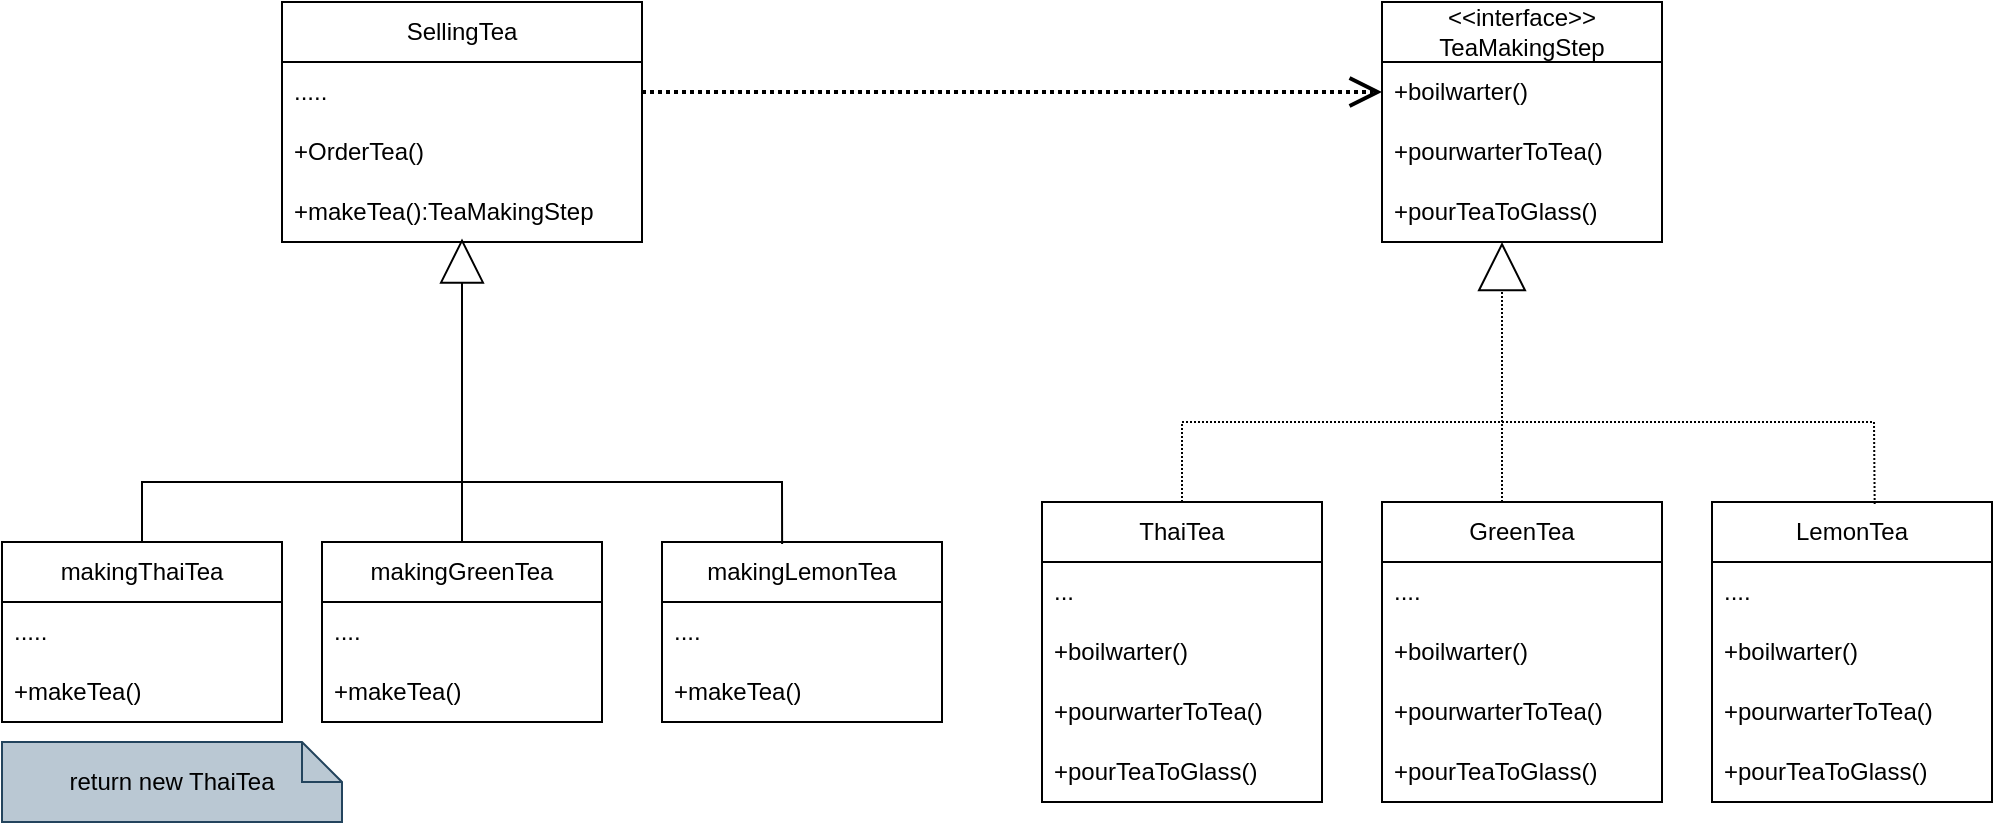 <mxfile version="21.6.3" type="device">
  <diagram name="Page-1" id="wmsQmkDGQSzlH85tkuCV">
    <mxGraphModel dx="1886" dy="531" grid="1" gridSize="10" guides="1" tooltips="1" connect="1" arrows="1" fold="1" page="1" pageScale="1" pageWidth="850" pageHeight="1100" math="0" shadow="0">
      <root>
        <mxCell id="0" />
        <mxCell id="1" parent="0" />
        <mxCell id="y6VM7_81XaYyKloHcXW--1" value="SellingTea" style="swimlane;fontStyle=0;childLayout=stackLayout;horizontal=1;startSize=30;horizontalStack=0;resizeParent=1;resizeParentMax=0;resizeLast=0;collapsible=1;marginBottom=0;whiteSpace=wrap;html=1;" vertex="1" parent="1">
          <mxGeometry x="30" y="470" width="180" height="120" as="geometry" />
        </mxCell>
        <mxCell id="y6VM7_81XaYyKloHcXW--2" value="....." style="text;strokeColor=none;fillColor=none;align=left;verticalAlign=middle;spacingLeft=4;spacingRight=4;overflow=hidden;points=[[0,0.5],[1,0.5]];portConstraint=eastwest;rotatable=0;whiteSpace=wrap;html=1;" vertex="1" parent="y6VM7_81XaYyKloHcXW--1">
          <mxGeometry y="30" width="180" height="30" as="geometry" />
        </mxCell>
        <mxCell id="y6VM7_81XaYyKloHcXW--4" value="+OrderTea()" style="text;strokeColor=none;fillColor=none;align=left;verticalAlign=middle;spacingLeft=4;spacingRight=4;overflow=hidden;points=[[0,0.5],[1,0.5]];portConstraint=eastwest;rotatable=0;whiteSpace=wrap;html=1;" vertex="1" parent="y6VM7_81XaYyKloHcXW--1">
          <mxGeometry y="60" width="180" height="30" as="geometry" />
        </mxCell>
        <mxCell id="y6VM7_81XaYyKloHcXW--3" value="+makeTea():TeaMakingStep" style="text;strokeColor=none;fillColor=none;align=left;verticalAlign=middle;spacingLeft=4;spacingRight=4;overflow=hidden;points=[[0,0.5],[1,0.5]];portConstraint=eastwest;rotatable=0;whiteSpace=wrap;html=1;" vertex="1" parent="y6VM7_81XaYyKloHcXW--1">
          <mxGeometry y="90" width="180" height="30" as="geometry" />
        </mxCell>
        <mxCell id="y6VM7_81XaYyKloHcXW--5" value="ThaiTea" style="swimlane;fontStyle=0;childLayout=stackLayout;horizontal=1;startSize=30;horizontalStack=0;resizeParent=1;resizeParentMax=0;resizeLast=0;collapsible=1;marginBottom=0;whiteSpace=wrap;html=1;" vertex="1" parent="1">
          <mxGeometry x="410" y="720" width="140" height="150" as="geometry">
            <mxRectangle x="410" y="720" width="80" height="30" as="alternateBounds" />
          </mxGeometry>
        </mxCell>
        <mxCell id="y6VM7_81XaYyKloHcXW--6" value="..." style="text;strokeColor=none;fillColor=none;align=left;verticalAlign=middle;spacingLeft=4;spacingRight=4;overflow=hidden;points=[[0,0.5],[1,0.5]];portConstraint=eastwest;rotatable=0;whiteSpace=wrap;html=1;" vertex="1" parent="y6VM7_81XaYyKloHcXW--5">
          <mxGeometry y="30" width="140" height="30" as="geometry" />
        </mxCell>
        <mxCell id="y6VM7_81XaYyKloHcXW--7" value="+boilwarter()" style="text;strokeColor=none;fillColor=none;align=left;verticalAlign=middle;spacingLeft=4;spacingRight=4;overflow=hidden;points=[[0,0.5],[1,0.5]];portConstraint=eastwest;rotatable=0;whiteSpace=wrap;html=1;" vertex="1" parent="y6VM7_81XaYyKloHcXW--5">
          <mxGeometry y="60" width="140" height="30" as="geometry" />
        </mxCell>
        <mxCell id="y6VM7_81XaYyKloHcXW--51" value="+pourwarterToTea()" style="text;strokeColor=none;fillColor=none;align=left;verticalAlign=middle;spacingLeft=4;spacingRight=4;overflow=hidden;points=[[0,0.5],[1,0.5]];portConstraint=eastwest;rotatable=0;whiteSpace=wrap;html=1;" vertex="1" parent="y6VM7_81XaYyKloHcXW--5">
          <mxGeometry y="90" width="140" height="30" as="geometry" />
        </mxCell>
        <mxCell id="y6VM7_81XaYyKloHcXW--8" value="+pourTeaToGlass()" style="text;strokeColor=none;fillColor=none;align=left;verticalAlign=middle;spacingLeft=4;spacingRight=4;overflow=hidden;points=[[0,0.5],[1,0.5]];portConstraint=eastwest;rotatable=0;whiteSpace=wrap;html=1;" vertex="1" parent="y6VM7_81XaYyKloHcXW--5">
          <mxGeometry y="120" width="140" height="30" as="geometry" />
        </mxCell>
        <mxCell id="y6VM7_81XaYyKloHcXW--9" value="GreenTea" style="swimlane;fontStyle=0;childLayout=stackLayout;horizontal=1;startSize=30;horizontalStack=0;resizeParent=1;resizeParentMax=0;resizeLast=0;collapsible=1;marginBottom=0;whiteSpace=wrap;html=1;" vertex="1" parent="1">
          <mxGeometry x="580" y="720" width="140" height="150" as="geometry" />
        </mxCell>
        <mxCell id="y6VM7_81XaYyKloHcXW--10" value="...." style="text;strokeColor=none;fillColor=none;align=left;verticalAlign=middle;spacingLeft=4;spacingRight=4;overflow=hidden;points=[[0,0.5],[1,0.5]];portConstraint=eastwest;rotatable=0;whiteSpace=wrap;html=1;" vertex="1" parent="y6VM7_81XaYyKloHcXW--9">
          <mxGeometry y="30" width="140" height="30" as="geometry" />
        </mxCell>
        <mxCell id="y6VM7_81XaYyKloHcXW--11" value="+boilwarter()" style="text;strokeColor=none;fillColor=none;align=left;verticalAlign=middle;spacingLeft=4;spacingRight=4;overflow=hidden;points=[[0,0.5],[1,0.5]];portConstraint=eastwest;rotatable=0;whiteSpace=wrap;html=1;" vertex="1" parent="y6VM7_81XaYyKloHcXW--9">
          <mxGeometry y="60" width="140" height="30" as="geometry" />
        </mxCell>
        <mxCell id="y6VM7_81XaYyKloHcXW--12" value="+pourwarterToTea()" style="text;strokeColor=none;fillColor=none;align=left;verticalAlign=middle;spacingLeft=4;spacingRight=4;overflow=hidden;points=[[0,0.5],[1,0.5]];portConstraint=eastwest;rotatable=0;whiteSpace=wrap;html=1;" vertex="1" parent="y6VM7_81XaYyKloHcXW--9">
          <mxGeometry y="90" width="140" height="30" as="geometry" />
        </mxCell>
        <mxCell id="y6VM7_81XaYyKloHcXW--52" value="+pourTeaToGlass()" style="text;strokeColor=none;fillColor=none;align=left;verticalAlign=middle;spacingLeft=4;spacingRight=4;overflow=hidden;points=[[0,0.5],[1,0.5]];portConstraint=eastwest;rotatable=0;whiteSpace=wrap;html=1;" vertex="1" parent="y6VM7_81XaYyKloHcXW--9">
          <mxGeometry y="120" width="140" height="30" as="geometry" />
        </mxCell>
        <mxCell id="y6VM7_81XaYyKloHcXW--13" value="&amp;lt;&amp;lt;interface&amp;gt;&amp;gt;&lt;br&gt;TeaMakingStep" style="swimlane;fontStyle=0;childLayout=stackLayout;horizontal=1;startSize=30;horizontalStack=0;resizeParent=1;resizeParentMax=0;resizeLast=0;collapsible=1;marginBottom=0;whiteSpace=wrap;html=1;" vertex="1" parent="1">
          <mxGeometry x="580" y="470" width="140" height="120" as="geometry" />
        </mxCell>
        <mxCell id="y6VM7_81XaYyKloHcXW--14" value="+boilwarter()" style="text;strokeColor=none;fillColor=none;align=left;verticalAlign=middle;spacingLeft=4;spacingRight=4;overflow=hidden;points=[[0,0.5],[1,0.5]];portConstraint=eastwest;rotatable=0;whiteSpace=wrap;html=1;" vertex="1" parent="y6VM7_81XaYyKloHcXW--13">
          <mxGeometry y="30" width="140" height="30" as="geometry" />
        </mxCell>
        <mxCell id="y6VM7_81XaYyKloHcXW--15" value="+pourwarterToTea()" style="text;strokeColor=none;fillColor=none;align=left;verticalAlign=middle;spacingLeft=4;spacingRight=4;overflow=hidden;points=[[0,0.5],[1,0.5]];portConstraint=eastwest;rotatable=0;whiteSpace=wrap;html=1;" vertex="1" parent="y6VM7_81XaYyKloHcXW--13">
          <mxGeometry y="60" width="140" height="30" as="geometry" />
        </mxCell>
        <mxCell id="y6VM7_81XaYyKloHcXW--16" value="+pourTeaToGlass()" style="text;strokeColor=none;fillColor=none;align=left;verticalAlign=middle;spacingLeft=4;spacingRight=4;overflow=hidden;points=[[0,0.5],[1,0.5]];portConstraint=eastwest;rotatable=0;whiteSpace=wrap;html=1;" vertex="1" parent="y6VM7_81XaYyKloHcXW--13">
          <mxGeometry y="90" width="140" height="30" as="geometry" />
        </mxCell>
        <mxCell id="y6VM7_81XaYyKloHcXW--23" value="makingThaiTea" style="swimlane;fontStyle=0;childLayout=stackLayout;horizontal=1;startSize=30;horizontalStack=0;resizeParent=1;resizeParentMax=0;resizeLast=0;collapsible=1;marginBottom=0;whiteSpace=wrap;html=1;" vertex="1" parent="1">
          <mxGeometry x="-110" y="740" width="140" height="90" as="geometry" />
        </mxCell>
        <mxCell id="y6VM7_81XaYyKloHcXW--24" value="....." style="text;strokeColor=none;fillColor=none;align=left;verticalAlign=middle;spacingLeft=4;spacingRight=4;overflow=hidden;points=[[0,0.5],[1,0.5]];portConstraint=eastwest;rotatable=0;whiteSpace=wrap;html=1;" vertex="1" parent="y6VM7_81XaYyKloHcXW--23">
          <mxGeometry y="30" width="140" height="30" as="geometry" />
        </mxCell>
        <mxCell id="y6VM7_81XaYyKloHcXW--26" value="+makeTea()" style="text;strokeColor=none;fillColor=none;align=left;verticalAlign=middle;spacingLeft=4;spacingRight=4;overflow=hidden;points=[[0,0.5],[1,0.5]];portConstraint=eastwest;rotatable=0;whiteSpace=wrap;html=1;" vertex="1" parent="y6VM7_81XaYyKloHcXW--23">
          <mxGeometry y="60" width="140" height="30" as="geometry" />
        </mxCell>
        <mxCell id="y6VM7_81XaYyKloHcXW--28" value="makingGreenTea" style="swimlane;fontStyle=0;childLayout=stackLayout;horizontal=1;startSize=30;horizontalStack=0;resizeParent=1;resizeParentMax=0;resizeLast=0;collapsible=1;marginBottom=0;whiteSpace=wrap;html=1;" vertex="1" parent="1">
          <mxGeometry x="50" y="740" width="140" height="90" as="geometry" />
        </mxCell>
        <mxCell id="y6VM7_81XaYyKloHcXW--29" value="...." style="text;strokeColor=none;fillColor=none;align=left;verticalAlign=middle;spacingLeft=4;spacingRight=4;overflow=hidden;points=[[0,0.5],[1,0.5]];portConstraint=eastwest;rotatable=0;whiteSpace=wrap;html=1;" vertex="1" parent="y6VM7_81XaYyKloHcXW--28">
          <mxGeometry y="30" width="140" height="30" as="geometry" />
        </mxCell>
        <mxCell id="y6VM7_81XaYyKloHcXW--31" value="+makeTea()" style="text;strokeColor=none;fillColor=none;align=left;verticalAlign=middle;spacingLeft=4;spacingRight=4;overflow=hidden;points=[[0,0.5],[1,0.5]];portConstraint=eastwest;rotatable=0;whiteSpace=wrap;html=1;" vertex="1" parent="y6VM7_81XaYyKloHcXW--28">
          <mxGeometry y="60" width="140" height="30" as="geometry" />
        </mxCell>
        <mxCell id="y6VM7_81XaYyKloHcXW--32" value="makingLemonTea" style="swimlane;fontStyle=0;childLayout=stackLayout;horizontal=1;startSize=30;horizontalStack=0;resizeParent=1;resizeParentMax=0;resizeLast=0;collapsible=1;marginBottom=0;whiteSpace=wrap;html=1;" vertex="1" parent="1">
          <mxGeometry x="220" y="740" width="140" height="90" as="geometry" />
        </mxCell>
        <mxCell id="y6VM7_81XaYyKloHcXW--33" value="...." style="text;strokeColor=none;fillColor=none;align=left;verticalAlign=middle;spacingLeft=4;spacingRight=4;overflow=hidden;points=[[0,0.5],[1,0.5]];portConstraint=eastwest;rotatable=0;whiteSpace=wrap;html=1;" vertex="1" parent="y6VM7_81XaYyKloHcXW--32">
          <mxGeometry y="30" width="140" height="30" as="geometry" />
        </mxCell>
        <mxCell id="y6VM7_81XaYyKloHcXW--35" value="+makeTea()" style="text;strokeColor=none;fillColor=none;align=left;verticalAlign=middle;spacingLeft=4;spacingRight=4;overflow=hidden;points=[[0,0.5],[1,0.5]];portConstraint=eastwest;rotatable=0;whiteSpace=wrap;html=1;" vertex="1" parent="y6VM7_81XaYyKloHcXW--32">
          <mxGeometry y="60" width="140" height="30" as="geometry" />
        </mxCell>
        <mxCell id="y6VM7_81XaYyKloHcXW--37" value="LemonTea" style="swimlane;fontStyle=0;childLayout=stackLayout;horizontal=1;startSize=30;horizontalStack=0;resizeParent=1;resizeParentMax=0;resizeLast=0;collapsible=1;marginBottom=0;whiteSpace=wrap;html=1;" vertex="1" parent="1">
          <mxGeometry x="745" y="720" width="140" height="150" as="geometry" />
        </mxCell>
        <mxCell id="y6VM7_81XaYyKloHcXW--38" value="...." style="text;strokeColor=none;fillColor=none;align=left;verticalAlign=middle;spacingLeft=4;spacingRight=4;overflow=hidden;points=[[0,0.5],[1,0.5]];portConstraint=eastwest;rotatable=0;whiteSpace=wrap;html=1;" vertex="1" parent="y6VM7_81XaYyKloHcXW--37">
          <mxGeometry y="30" width="140" height="30" as="geometry" />
        </mxCell>
        <mxCell id="y6VM7_81XaYyKloHcXW--39" value="+boilwarter()" style="text;strokeColor=none;fillColor=none;align=left;verticalAlign=middle;spacingLeft=4;spacingRight=4;overflow=hidden;points=[[0,0.5],[1,0.5]];portConstraint=eastwest;rotatable=0;whiteSpace=wrap;html=1;" vertex="1" parent="y6VM7_81XaYyKloHcXW--37">
          <mxGeometry y="60" width="140" height="30" as="geometry" />
        </mxCell>
        <mxCell id="y6VM7_81XaYyKloHcXW--40" value="+pourwarterToTea()" style="text;strokeColor=none;fillColor=none;align=left;verticalAlign=middle;spacingLeft=4;spacingRight=4;overflow=hidden;points=[[0,0.5],[1,0.5]];portConstraint=eastwest;rotatable=0;whiteSpace=wrap;html=1;" vertex="1" parent="y6VM7_81XaYyKloHcXW--37">
          <mxGeometry y="90" width="140" height="30" as="geometry" />
        </mxCell>
        <mxCell id="y6VM7_81XaYyKloHcXW--53" value="+pourTeaToGlass()" style="text;strokeColor=none;fillColor=none;align=left;verticalAlign=middle;spacingLeft=4;spacingRight=4;overflow=hidden;points=[[0,0.5],[1,0.5]];portConstraint=eastwest;rotatable=0;whiteSpace=wrap;html=1;" vertex="1" parent="y6VM7_81XaYyKloHcXW--37">
          <mxGeometry y="120" width="140" height="30" as="geometry" />
        </mxCell>
        <mxCell id="y6VM7_81XaYyKloHcXW--41" value="" style="endArrow=none;html=1;rounded=0;entryX=0.429;entryY=0.011;entryDx=0;entryDy=0;exitX=0.5;exitY=0;exitDx=0;exitDy=0;entryPerimeter=0;" edge="1" parent="1" source="y6VM7_81XaYyKloHcXW--23" target="y6VM7_81XaYyKloHcXW--32">
          <mxGeometry width="50" height="50" relative="1" as="geometry">
            <mxPoint x="-70" y="750" as="sourcePoint" />
            <mxPoint x="-60" y="680" as="targetPoint" />
            <Array as="points">
              <mxPoint x="-40" y="710" />
              <mxPoint x="280" y="710" />
            </Array>
          </mxGeometry>
        </mxCell>
        <mxCell id="y6VM7_81XaYyKloHcXW--42" value="" style="endArrow=block;html=1;rounded=0;exitX=0.5;exitY=0;exitDx=0;exitDy=0;entryX=0.5;entryY=0.94;entryDx=0;entryDy=0;entryPerimeter=0;endFill=0;strokeWidth=1;endSize=20;" edge="1" parent="1" source="y6VM7_81XaYyKloHcXW--28" target="y6VM7_81XaYyKloHcXW--3">
          <mxGeometry width="50" height="50" relative="1" as="geometry">
            <mxPoint x="120" y="700" as="sourcePoint" />
            <mxPoint x="170" y="650" as="targetPoint" />
          </mxGeometry>
        </mxCell>
        <mxCell id="y6VM7_81XaYyKloHcXW--43" value="" style="endArrow=open;dashed=1;html=1;dashPattern=1 1;strokeWidth=2;rounded=0;exitX=1;exitY=0.5;exitDx=0;exitDy=0;entryX=0;entryY=0.5;entryDx=0;entryDy=0;endFill=0;endSize=12;" edge="1" parent="1" source="y6VM7_81XaYyKloHcXW--2" target="y6VM7_81XaYyKloHcXW--14">
          <mxGeometry width="50" height="50" relative="1" as="geometry">
            <mxPoint x="260" y="570" as="sourcePoint" />
            <mxPoint x="310" y="520" as="targetPoint" />
          </mxGeometry>
        </mxCell>
        <mxCell id="y6VM7_81XaYyKloHcXW--44" value="" style="endArrow=none;html=1;rounded=0;exitX=0.5;exitY=0;exitDx=0;exitDy=0;entryX=0.581;entryY=0.008;entryDx=0;entryDy=0;entryPerimeter=0;dashed=1;dashPattern=1 1;" edge="1" parent="1" source="y6VM7_81XaYyKloHcXW--5" target="y6VM7_81XaYyKloHcXW--37">
          <mxGeometry width="50" height="50" relative="1" as="geometry">
            <mxPoint x="470" y="710" as="sourcePoint" />
            <mxPoint x="520" y="660" as="targetPoint" />
            <Array as="points">
              <mxPoint x="480" y="680" />
              <mxPoint x="640" y="680" />
              <mxPoint x="826" y="680" />
            </Array>
          </mxGeometry>
        </mxCell>
        <mxCell id="y6VM7_81XaYyKloHcXW--45" value="" style="endArrow=block;html=1;rounded=0;endFill=0;endSize=22;dashed=1;dashPattern=1 1;" edge="1" parent="1">
          <mxGeometry width="50" height="50" relative="1" as="geometry">
            <mxPoint x="640" y="720" as="sourcePoint" />
            <mxPoint x="640" y="590" as="targetPoint" />
          </mxGeometry>
        </mxCell>
        <mxCell id="y6VM7_81XaYyKloHcXW--55" value="return new ThaiTea" style="shape=note;size=20;whiteSpace=wrap;html=1;fillColor=#bac8d3;strokeColor=#23445d;" vertex="1" parent="1">
          <mxGeometry x="-110" y="840" width="170" height="40" as="geometry" />
        </mxCell>
      </root>
    </mxGraphModel>
  </diagram>
</mxfile>
